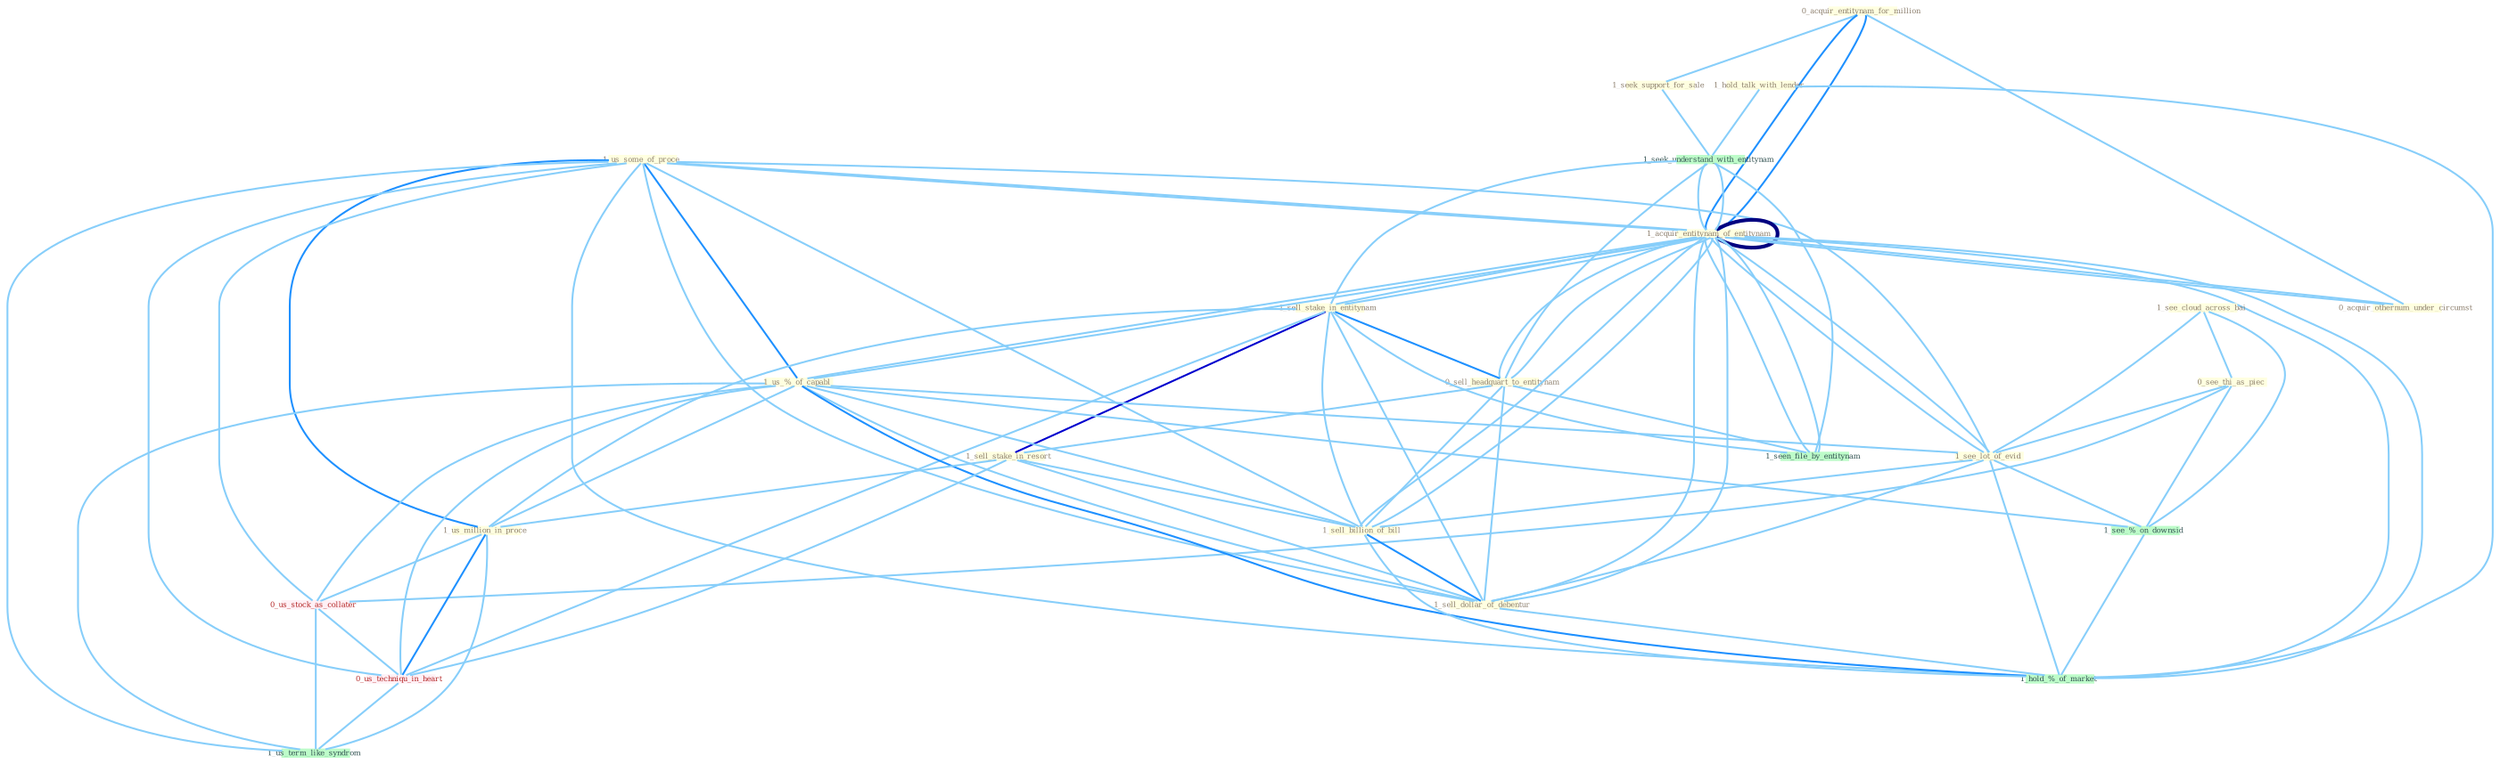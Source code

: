Graph G{ 
    node
    [shape=polygon,style=filled,width=.5,height=.06,color="#BDFCC9",fixedsize=true,fontsize=4,
    fontcolor="#2f4f4f"];
    {node
    [color="#ffffe0", fontcolor="#8b7d6b"] "0_acquir_entitynam_for_million " "1_hold_talk_with_lender " "1_us_some_of_proce " "1_seek_support_for_sale " "1_acquir_entitynam_of_entitynam " "1_see_cloud_across_bai " "0_see_thi_as_piec " "1_sell_stake_in_entitynam " "0_sell_headquart_to_entitynam " "1_us_%_of_capabl " "0_acquir_othernum_under_circumst " "1_sell_stake_in_resort " "1_us_million_in_proce " "1_see_lot_of_evid " "1_sell_billion_of_bill " "1_sell_dollar_of_debentur "}
{node [color="#fff0f5", fontcolor="#b22222"] "0_us_stock_as_collater " "0_us_techniqu_in_heart "}
edge [color="#B0E2FF"];

	"0_acquir_entitynam_for_million " -- "1_seek_support_for_sale " [w="1", color="#87cefa" ];
	"0_acquir_entitynam_for_million " -- "1_acquir_entitynam_of_entitynam " [w="2", color="#1e90ff" , len=0.8];
	"0_acquir_entitynam_for_million " -- "0_acquir_othernum_under_circumst " [w="1", color="#87cefa" ];
	"0_acquir_entitynam_for_million " -- "1_acquir_entitynam_of_entitynam " [w="2", color="#1e90ff" , len=0.8];
	"1_hold_talk_with_lender " -- "1_seek_understand_with_entitynam " [w="1", color="#87cefa" ];
	"1_hold_talk_with_lender " -- "1_hold_%_of_market " [w="1", color="#87cefa" ];
	"1_us_some_of_proce " -- "1_acquir_entitynam_of_entitynam " [w="1", color="#87cefa" ];
	"1_us_some_of_proce " -- "1_us_%_of_capabl " [w="2", color="#1e90ff" , len=0.8];
	"1_us_some_of_proce " -- "1_us_million_in_proce " [w="2", color="#1e90ff" , len=0.8];
	"1_us_some_of_proce " -- "1_see_lot_of_evid " [w="1", color="#87cefa" ];
	"1_us_some_of_proce " -- "1_sell_billion_of_bill " [w="1", color="#87cefa" ];
	"1_us_some_of_proce " -- "1_sell_dollar_of_debentur " [w="1", color="#87cefa" ];
	"1_us_some_of_proce " -- "0_us_stock_as_collater " [w="1", color="#87cefa" ];
	"1_us_some_of_proce " -- "1_acquir_entitynam_of_entitynam " [w="1", color="#87cefa" ];
	"1_us_some_of_proce " -- "0_us_techniqu_in_heart " [w="1", color="#87cefa" ];
	"1_us_some_of_proce " -- "1_us_term_like_syndrom " [w="1", color="#87cefa" ];
	"1_us_some_of_proce " -- "1_hold_%_of_market " [w="1", color="#87cefa" ];
	"1_seek_support_for_sale " -- "1_seek_understand_with_entitynam " [w="1", color="#87cefa" ];
	"1_acquir_entitynam_of_entitynam " -- "1_sell_stake_in_entitynam " [w="1", color="#87cefa" ];
	"1_acquir_entitynam_of_entitynam " -- "0_sell_headquart_to_entitynam " [w="1", color="#87cefa" ];
	"1_acquir_entitynam_of_entitynam " -- "1_us_%_of_capabl " [w="1", color="#87cefa" ];
	"1_acquir_entitynam_of_entitynam " -- "0_acquir_othernum_under_circumst " [w="1", color="#87cefa" ];
	"1_acquir_entitynam_of_entitynam " -- "1_see_lot_of_evid " [w="1", color="#87cefa" ];
	"1_acquir_entitynam_of_entitynam " -- "1_sell_billion_of_bill " [w="1", color="#87cefa" ];
	"1_acquir_entitynam_of_entitynam " -- "1_sell_dollar_of_debentur " [w="1", color="#87cefa" ];
	"1_acquir_entitynam_of_entitynam " -- "1_seen_file_by_entitynam " [w="1", color="#87cefa" ];
	"1_acquir_entitynam_of_entitynam " -- "1_seek_understand_with_entitynam " [w="1", color="#87cefa" ];
	"1_acquir_entitynam_of_entitynam " -- "1_acquir_entitynam_of_entitynam " [w="4", style=bold, color="#000080", len=0.4];
	"1_acquir_entitynam_of_entitynam " -- "1_hold_%_of_market " [w="1", color="#87cefa" ];
	"1_see_cloud_across_bai " -- "0_see_thi_as_piec " [w="1", color="#87cefa" ];
	"1_see_cloud_across_bai " -- "1_see_lot_of_evid " [w="1", color="#87cefa" ];
	"1_see_cloud_across_bai " -- "1_see_%_on_downsid " [w="1", color="#87cefa" ];
	"0_see_thi_as_piec " -- "1_see_lot_of_evid " [w="1", color="#87cefa" ];
	"0_see_thi_as_piec " -- "0_us_stock_as_collater " [w="1", color="#87cefa" ];
	"0_see_thi_as_piec " -- "1_see_%_on_downsid " [w="1", color="#87cefa" ];
	"1_sell_stake_in_entitynam " -- "0_sell_headquart_to_entitynam " [w="2", color="#1e90ff" , len=0.8];
	"1_sell_stake_in_entitynam " -- "1_sell_stake_in_resort " [w="3", color="#0000cd" , len=0.6];
	"1_sell_stake_in_entitynam " -- "1_us_million_in_proce " [w="1", color="#87cefa" ];
	"1_sell_stake_in_entitynam " -- "1_sell_billion_of_bill " [w="1", color="#87cefa" ];
	"1_sell_stake_in_entitynam " -- "1_sell_dollar_of_debentur " [w="1", color="#87cefa" ];
	"1_sell_stake_in_entitynam " -- "1_seen_file_by_entitynam " [w="1", color="#87cefa" ];
	"1_sell_stake_in_entitynam " -- "1_seek_understand_with_entitynam " [w="1", color="#87cefa" ];
	"1_sell_stake_in_entitynam " -- "1_acquir_entitynam_of_entitynam " [w="1", color="#87cefa" ];
	"1_sell_stake_in_entitynam " -- "0_us_techniqu_in_heart " [w="1", color="#87cefa" ];
	"0_sell_headquart_to_entitynam " -- "1_sell_stake_in_resort " [w="1", color="#87cefa" ];
	"0_sell_headquart_to_entitynam " -- "1_sell_billion_of_bill " [w="1", color="#87cefa" ];
	"0_sell_headquart_to_entitynam " -- "1_sell_dollar_of_debentur " [w="1", color="#87cefa" ];
	"0_sell_headquart_to_entitynam " -- "1_seen_file_by_entitynam " [w="1", color="#87cefa" ];
	"0_sell_headquart_to_entitynam " -- "1_seek_understand_with_entitynam " [w="1", color="#87cefa" ];
	"0_sell_headquart_to_entitynam " -- "1_acquir_entitynam_of_entitynam " [w="1", color="#87cefa" ];
	"1_us_%_of_capabl " -- "1_us_million_in_proce " [w="1", color="#87cefa" ];
	"1_us_%_of_capabl " -- "1_see_lot_of_evid " [w="1", color="#87cefa" ];
	"1_us_%_of_capabl " -- "1_sell_billion_of_bill " [w="1", color="#87cefa" ];
	"1_us_%_of_capabl " -- "1_sell_dollar_of_debentur " [w="1", color="#87cefa" ];
	"1_us_%_of_capabl " -- "0_us_stock_as_collater " [w="1", color="#87cefa" ];
	"1_us_%_of_capabl " -- "1_acquir_entitynam_of_entitynam " [w="1", color="#87cefa" ];
	"1_us_%_of_capabl " -- "0_us_techniqu_in_heart " [w="1", color="#87cefa" ];
	"1_us_%_of_capabl " -- "1_see_%_on_downsid " [w="1", color="#87cefa" ];
	"1_us_%_of_capabl " -- "1_us_term_like_syndrom " [w="1", color="#87cefa" ];
	"1_us_%_of_capabl " -- "1_hold_%_of_market " [w="2", color="#1e90ff" , len=0.8];
	"0_acquir_othernum_under_circumst " -- "1_acquir_entitynam_of_entitynam " [w="1", color="#87cefa" ];
	"1_sell_stake_in_resort " -- "1_us_million_in_proce " [w="1", color="#87cefa" ];
	"1_sell_stake_in_resort " -- "1_sell_billion_of_bill " [w="1", color="#87cefa" ];
	"1_sell_stake_in_resort " -- "1_sell_dollar_of_debentur " [w="1", color="#87cefa" ];
	"1_sell_stake_in_resort " -- "0_us_techniqu_in_heart " [w="1", color="#87cefa" ];
	"1_us_million_in_proce " -- "0_us_stock_as_collater " [w="1", color="#87cefa" ];
	"1_us_million_in_proce " -- "0_us_techniqu_in_heart " [w="2", color="#1e90ff" , len=0.8];
	"1_us_million_in_proce " -- "1_us_term_like_syndrom " [w="1", color="#87cefa" ];
	"1_see_lot_of_evid " -- "1_sell_billion_of_bill " [w="1", color="#87cefa" ];
	"1_see_lot_of_evid " -- "1_sell_dollar_of_debentur " [w="1", color="#87cefa" ];
	"1_see_lot_of_evid " -- "1_acquir_entitynam_of_entitynam " [w="1", color="#87cefa" ];
	"1_see_lot_of_evid " -- "1_see_%_on_downsid " [w="1", color="#87cefa" ];
	"1_see_lot_of_evid " -- "1_hold_%_of_market " [w="1", color="#87cefa" ];
	"1_sell_billion_of_bill " -- "1_sell_dollar_of_debentur " [w="2", color="#1e90ff" , len=0.8];
	"1_sell_billion_of_bill " -- "1_acquir_entitynam_of_entitynam " [w="1", color="#87cefa" ];
	"1_sell_billion_of_bill " -- "1_hold_%_of_market " [w="1", color="#87cefa" ];
	"1_sell_dollar_of_debentur " -- "1_acquir_entitynam_of_entitynam " [w="1", color="#87cefa" ];
	"1_sell_dollar_of_debentur " -- "1_hold_%_of_market " [w="1", color="#87cefa" ];
	"1_seen_file_by_entitynam " -- "1_seek_understand_with_entitynam " [w="1", color="#87cefa" ];
	"1_seen_file_by_entitynam " -- "1_acquir_entitynam_of_entitynam " [w="1", color="#87cefa" ];
	"0_us_stock_as_collater " -- "0_us_techniqu_in_heart " [w="1", color="#87cefa" ];
	"0_us_stock_as_collater " -- "1_us_term_like_syndrom " [w="1", color="#87cefa" ];
	"1_seek_understand_with_entitynam " -- "1_acquir_entitynam_of_entitynam " [w="1", color="#87cefa" ];
	"1_acquir_entitynam_of_entitynam " -- "1_hold_%_of_market " [w="1", color="#87cefa" ];
	"0_us_techniqu_in_heart " -- "1_us_term_like_syndrom " [w="1", color="#87cefa" ];
	"1_see_%_on_downsid " -- "1_hold_%_of_market " [w="1", color="#87cefa" ];
}